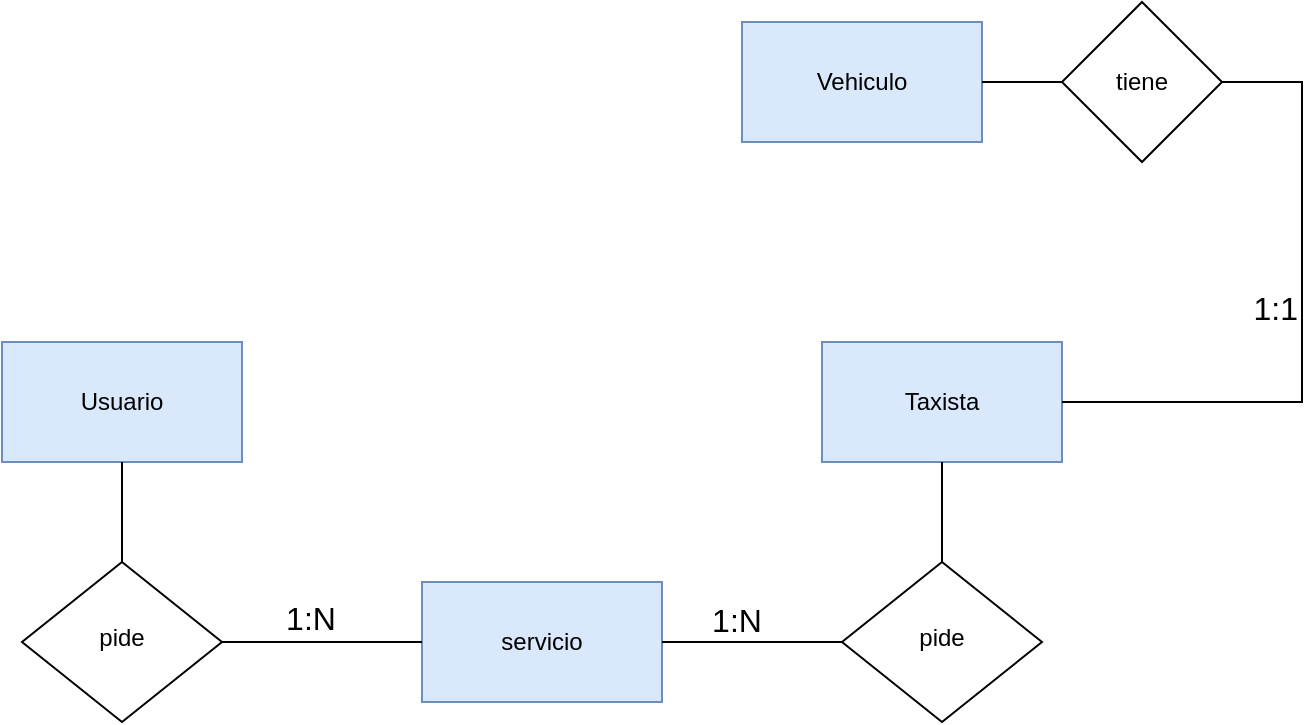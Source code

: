 <mxfile version="22.1.3" type="github">
  <diagram id="C5RBs43oDa-KdzZeNtuy" name="Page-1">
    <mxGraphModel dx="2386" dy="1700" grid="1" gridSize="10" guides="1" tooltips="1" connect="1" arrows="1" fold="1" page="1" pageScale="1" pageWidth="827" pageHeight="1169" math="0" shadow="0">
      <root>
        <mxCell id="WIyWlLk6GJQsqaUBKTNV-0" />
        <mxCell id="WIyWlLk6GJQsqaUBKTNV-1" parent="WIyWlLk6GJQsqaUBKTNV-0" />
        <mxCell id="WIyWlLk6GJQsqaUBKTNV-6" value="pide" style="rhombus;whiteSpace=wrap;html=1;shadow=0;fontFamily=Helvetica;fontSize=12;align=center;strokeWidth=1;spacing=6;spacingTop=-4;" parent="WIyWlLk6GJQsqaUBKTNV-1" vertex="1">
          <mxGeometry x="117" y="641" width="100" height="80" as="geometry" />
        </mxCell>
        <mxCell id="LEx5ge7jysPZpSsK8Mxb-0" value="servicio" style="rounded=0;whiteSpace=wrap;html=1;fillColor=#dae8fc;strokeColor=#6c8ebf;" vertex="1" parent="WIyWlLk6GJQsqaUBKTNV-1">
          <mxGeometry x="317" y="651" width="120" height="60" as="geometry" />
        </mxCell>
        <mxCell id="LEx5ge7jysPZpSsK8Mxb-2" value="Taxista" style="rounded=0;whiteSpace=wrap;html=1;fillColor=#dae8fc;strokeColor=#6c8ebf;" vertex="1" parent="WIyWlLk6GJQsqaUBKTNV-1">
          <mxGeometry x="517" y="531" width="120" height="60" as="geometry" />
        </mxCell>
        <mxCell id="LEx5ge7jysPZpSsK8Mxb-3" value="Usuario" style="rounded=0;whiteSpace=wrap;html=1;fillColor=#dae8fc;strokeColor=#6c8ebf;" vertex="1" parent="WIyWlLk6GJQsqaUBKTNV-1">
          <mxGeometry x="107" y="531" width="120" height="60" as="geometry" />
        </mxCell>
        <mxCell id="LEx5ge7jysPZpSsK8Mxb-6" value="pide" style="rhombus;whiteSpace=wrap;html=1;shadow=0;fontFamily=Helvetica;fontSize=12;align=center;strokeWidth=1;spacing=6;spacingTop=-4;" vertex="1" parent="WIyWlLk6GJQsqaUBKTNV-1">
          <mxGeometry x="527" y="641" width="100" height="80" as="geometry" />
        </mxCell>
        <mxCell id="LEx5ge7jysPZpSsK8Mxb-12" value="Vehiculo" style="rounded=0;whiteSpace=wrap;html=1;fillColor=#dae8fc;strokeColor=#6c8ebf;" vertex="1" parent="WIyWlLk6GJQsqaUBKTNV-1">
          <mxGeometry x="477" y="371" width="120" height="60" as="geometry" />
        </mxCell>
        <mxCell id="LEx5ge7jysPZpSsK8Mxb-14" value="tiene" style="rhombus;whiteSpace=wrap;html=1;" vertex="1" parent="WIyWlLk6GJQsqaUBKTNV-1">
          <mxGeometry x="637" y="361" width="80" height="80" as="geometry" />
        </mxCell>
        <mxCell id="LEx5ge7jysPZpSsK8Mxb-17" value="" style="endArrow=none;html=1;rounded=0;exitX=1;exitY=0.5;exitDx=0;exitDy=0;entryX=0;entryY=0.5;entryDx=0;entryDy=0;" edge="1" parent="WIyWlLk6GJQsqaUBKTNV-1" source="LEx5ge7jysPZpSsK8Mxb-12" target="LEx5ge7jysPZpSsK8Mxb-14">
          <mxGeometry width="50" height="50" relative="1" as="geometry">
            <mxPoint x="487" y="921" as="sourcePoint" />
            <mxPoint x="537" y="871" as="targetPoint" />
          </mxGeometry>
        </mxCell>
        <mxCell id="LEx5ge7jysPZpSsK8Mxb-18" value="" style="endArrow=none;html=1;rounded=0;exitX=1;exitY=0.5;exitDx=0;exitDy=0;entryX=1;entryY=0.5;entryDx=0;entryDy=0;fontSize=16;horizontal=1;labelPosition=center;verticalLabelPosition=top;align=center;verticalAlign=bottom;" edge="1" parent="WIyWlLk6GJQsqaUBKTNV-1" source="LEx5ge7jysPZpSsK8Mxb-14" target="LEx5ge7jysPZpSsK8Mxb-2">
          <mxGeometry width="50" height="50" relative="1" as="geometry">
            <mxPoint x="697" y="821" as="sourcePoint" />
            <mxPoint x="747" y="771" as="targetPoint" />
            <Array as="points">
              <mxPoint x="757" y="401" />
              <mxPoint x="757" y="561" />
              <mxPoint x="707" y="561" />
            </Array>
          </mxGeometry>
        </mxCell>
        <mxCell id="LEx5ge7jysPZpSsK8Mxb-26" value="1:1" style="edgeLabel;html=1;align=right;verticalAlign=middle;resizable=0;points=[];fontSize=16;horizontal=1;labelPosition=left;verticalLabelPosition=middle;" vertex="1" connectable="0" parent="LEx5ge7jysPZpSsK8Mxb-18">
          <mxGeometry x="-0.048" y="-2" relative="1" as="geometry">
            <mxPoint as="offset" />
          </mxGeometry>
        </mxCell>
        <mxCell id="LEx5ge7jysPZpSsK8Mxb-19" value="" style="endArrow=none;html=1;rounded=0;entryX=0.5;entryY=1;entryDx=0;entryDy=0;" edge="1" parent="WIyWlLk6GJQsqaUBKTNV-1" source="LEx5ge7jysPZpSsK8Mxb-6" target="LEx5ge7jysPZpSsK8Mxb-2">
          <mxGeometry width="50" height="50" relative="1" as="geometry">
            <mxPoint x="577" y="620.289" as="sourcePoint" />
            <mxPoint x="617" y="621" as="targetPoint" />
          </mxGeometry>
        </mxCell>
        <mxCell id="LEx5ge7jysPZpSsK8Mxb-21" value="" style="endArrow=none;html=1;rounded=0;entryX=0;entryY=0.5;entryDx=0;entryDy=0;" edge="1" parent="WIyWlLk6GJQsqaUBKTNV-1" source="LEx5ge7jysPZpSsK8Mxb-0" target="LEx5ge7jysPZpSsK8Mxb-6">
          <mxGeometry width="50" height="50" relative="1" as="geometry">
            <mxPoint x="437" y="731" as="sourcePoint" />
            <mxPoint x="507.711" y="681" as="targetPoint" />
          </mxGeometry>
        </mxCell>
        <mxCell id="LEx5ge7jysPZpSsK8Mxb-25" value="1:N" style="edgeLabel;html=1;align=center;verticalAlign=bottom;resizable=0;points=[];fontSize=16;horizontal=1;labelPosition=center;verticalLabelPosition=top;" vertex="1" connectable="0" parent="LEx5ge7jysPZpSsK8Mxb-21">
          <mxGeometry x="-0.178" relative="1" as="geometry">
            <mxPoint as="offset" />
          </mxGeometry>
        </mxCell>
        <mxCell id="LEx5ge7jysPZpSsK8Mxb-22" value="" style="endArrow=none;html=1;rounded=0;entryX=0;entryY=0.5;entryDx=0;entryDy=0;exitX=1;exitY=0.5;exitDx=0;exitDy=0;verticalAlign=bottom;" edge="1" parent="WIyWlLk6GJQsqaUBKTNV-1" source="WIyWlLk6GJQsqaUBKTNV-6" target="LEx5ge7jysPZpSsK8Mxb-0">
          <mxGeometry width="50" height="50" relative="1" as="geometry">
            <mxPoint x="407" y="811" as="sourcePoint" />
            <mxPoint x="457" y="761" as="targetPoint" />
          </mxGeometry>
        </mxCell>
        <mxCell id="LEx5ge7jysPZpSsK8Mxb-24" value="1:N" style="edgeLabel;html=1;align=center;verticalAlign=bottom;resizable=0;points=[];fontSize=16;horizontal=1;labelPosition=center;verticalLabelPosition=top;" vertex="1" connectable="0" parent="LEx5ge7jysPZpSsK8Mxb-22">
          <mxGeometry x="-0.12" y="1" relative="1" as="geometry">
            <mxPoint as="offset" />
          </mxGeometry>
        </mxCell>
        <mxCell id="LEx5ge7jysPZpSsK8Mxb-23" value="" style="endArrow=none;html=1;rounded=0;entryX=0.5;entryY=1;entryDx=0;entryDy=0;exitX=0.5;exitY=0;exitDx=0;exitDy=0;" edge="1" parent="WIyWlLk6GJQsqaUBKTNV-1" source="WIyWlLk6GJQsqaUBKTNV-6" target="LEx5ge7jysPZpSsK8Mxb-3">
          <mxGeometry width="50" height="50" relative="1" as="geometry">
            <mxPoint x="87" y="681" as="sourcePoint" />
            <mxPoint x="137" y="631" as="targetPoint" />
          </mxGeometry>
        </mxCell>
      </root>
    </mxGraphModel>
  </diagram>
</mxfile>
